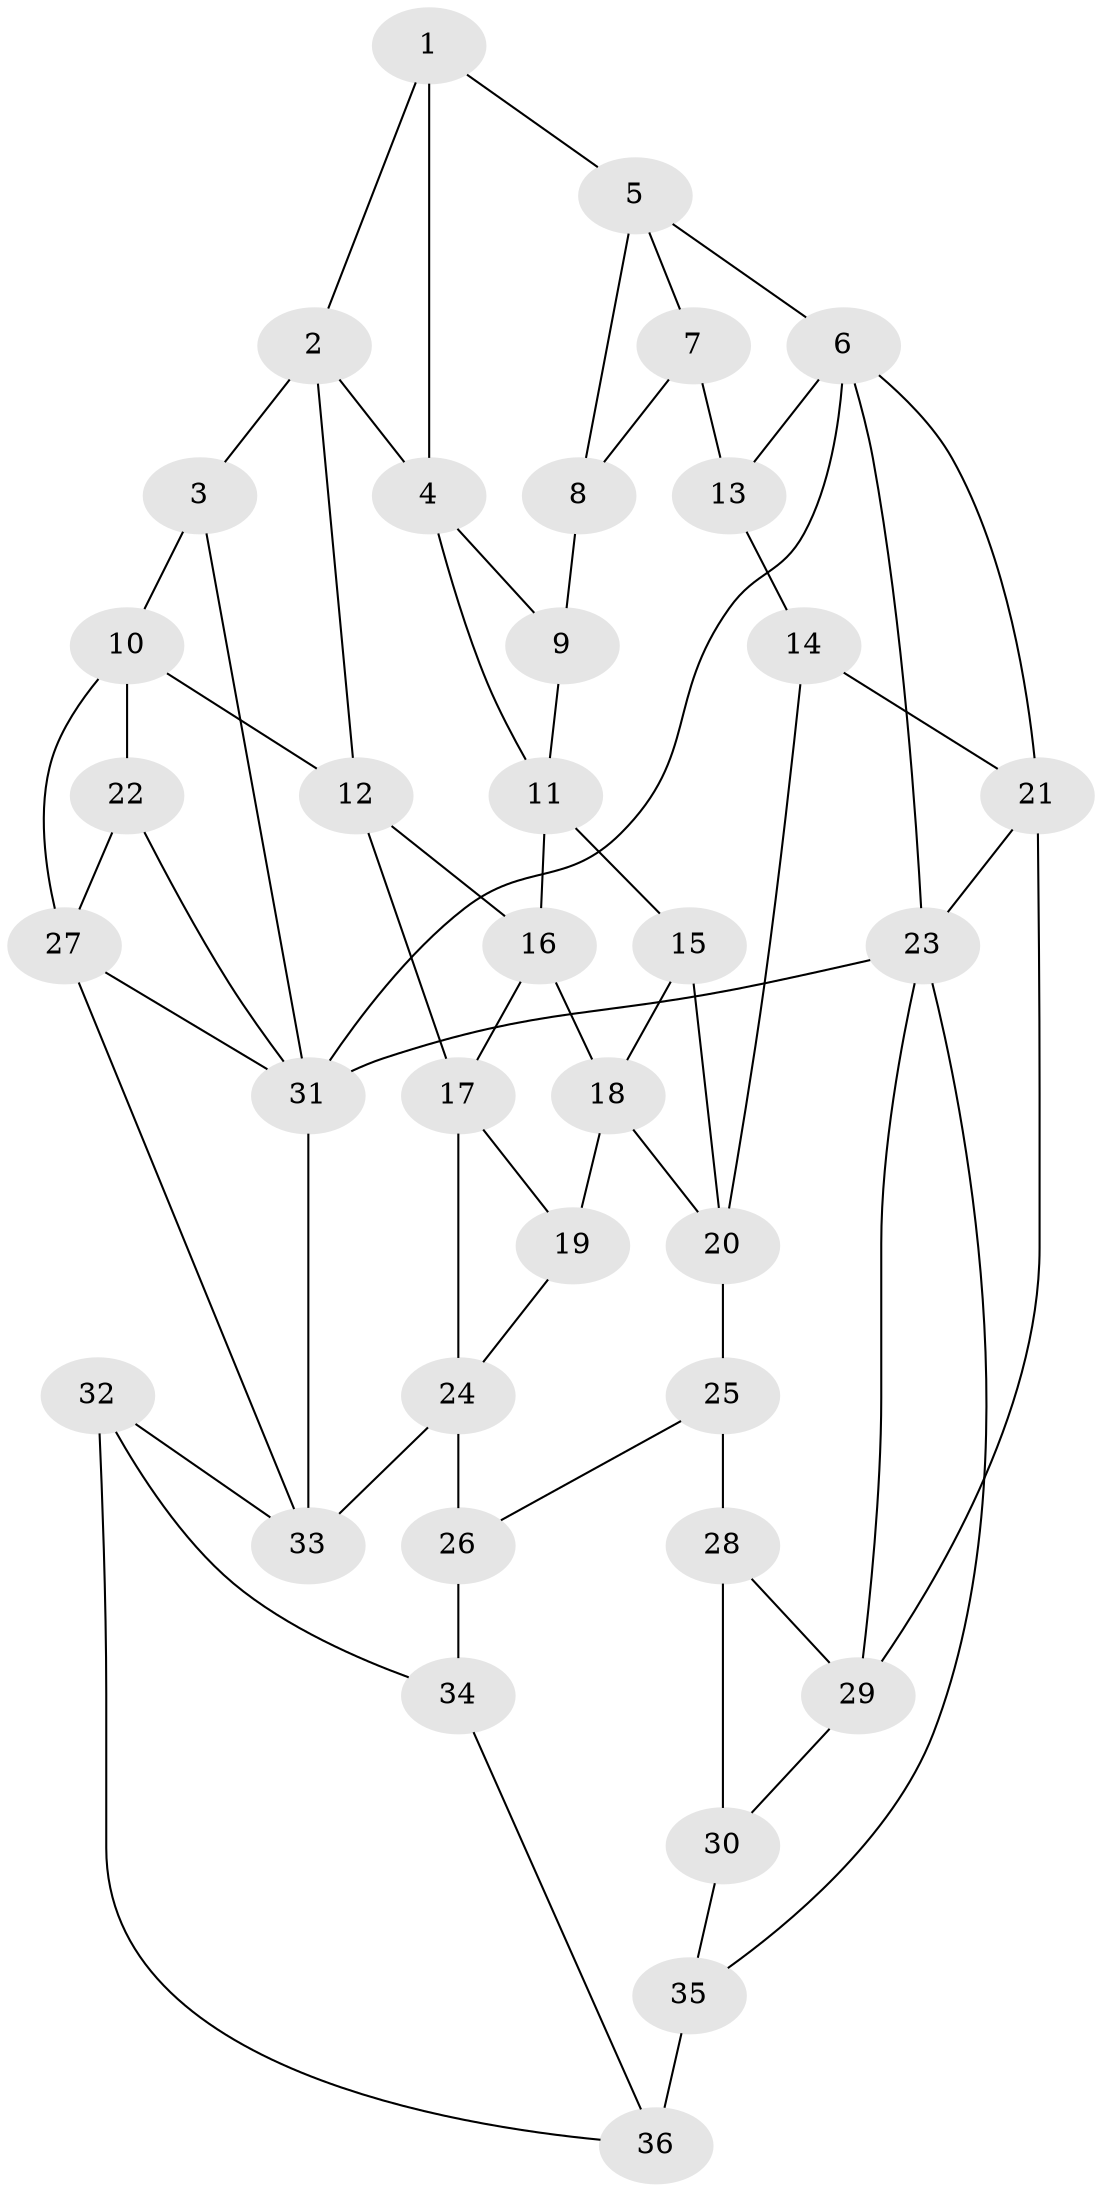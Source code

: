 // original degree distribution, {3: 0.027777777777777776, 4: 0.2222222222222222, 5: 0.5555555555555556, 6: 0.19444444444444445}
// Generated by graph-tools (version 1.1) at 2025/03/03/09/25 03:03:26]
// undirected, 36 vertices, 65 edges
graph export_dot {
graph [start="1"]
  node [color=gray90,style=filled];
  1;
  2;
  3;
  4;
  5;
  6;
  7;
  8;
  9;
  10;
  11;
  12;
  13;
  14;
  15;
  16;
  17;
  18;
  19;
  20;
  21;
  22;
  23;
  24;
  25;
  26;
  27;
  28;
  29;
  30;
  31;
  32;
  33;
  34;
  35;
  36;
  1 -- 2 [weight=1.0];
  1 -- 4 [weight=1.0];
  1 -- 5 [weight=1.0];
  2 -- 3 [weight=1.0];
  2 -- 4 [weight=1.0];
  2 -- 12 [weight=1.0];
  3 -- 10 [weight=1.0];
  3 -- 31 [weight=1.0];
  4 -- 9 [weight=1.0];
  4 -- 11 [weight=1.0];
  5 -- 6 [weight=1.0];
  5 -- 7 [weight=1.0];
  5 -- 8 [weight=1.0];
  6 -- 13 [weight=1.0];
  6 -- 21 [weight=1.0];
  6 -- 23 [weight=1.0];
  6 -- 31 [weight=1.0];
  7 -- 8 [weight=1.0];
  7 -- 13 [weight=2.0];
  8 -- 9 [weight=2.0];
  9 -- 11 [weight=1.0];
  10 -- 12 [weight=1.0];
  10 -- 22 [weight=1.0];
  10 -- 27 [weight=1.0];
  11 -- 15 [weight=1.0];
  11 -- 16 [weight=1.0];
  12 -- 16 [weight=1.0];
  12 -- 17 [weight=1.0];
  13 -- 14 [weight=1.0];
  14 -- 20 [weight=1.0];
  14 -- 21 [weight=1.0];
  15 -- 18 [weight=1.0];
  15 -- 20 [weight=1.0];
  16 -- 17 [weight=1.0];
  16 -- 18 [weight=1.0];
  17 -- 19 [weight=1.0];
  17 -- 24 [weight=1.0];
  18 -- 19 [weight=1.0];
  18 -- 20 [weight=1.0];
  19 -- 24 [weight=1.0];
  20 -- 25 [weight=1.0];
  21 -- 23 [weight=1.0];
  21 -- 29 [weight=1.0];
  22 -- 27 [weight=2.0];
  22 -- 31 [weight=1.0];
  23 -- 29 [weight=1.0];
  23 -- 31 [weight=1.0];
  23 -- 35 [weight=1.0];
  24 -- 26 [weight=1.0];
  24 -- 33 [weight=1.0];
  25 -- 26 [weight=1.0];
  25 -- 28 [weight=2.0];
  26 -- 34 [weight=2.0];
  27 -- 31 [weight=1.0];
  27 -- 33 [weight=1.0];
  28 -- 29 [weight=1.0];
  28 -- 30 [weight=1.0];
  29 -- 30 [weight=1.0];
  30 -- 35 [weight=1.0];
  31 -- 33 [weight=1.0];
  32 -- 33 [weight=1.0];
  32 -- 34 [weight=1.0];
  32 -- 36 [weight=1.0];
  34 -- 36 [weight=1.0];
  35 -- 36 [weight=2.0];
}
